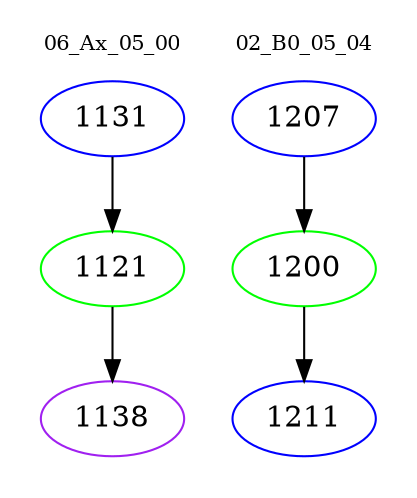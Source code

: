 digraph{
subgraph cluster_0 {
color = white
label = "06_Ax_05_00";
fontsize=10;
T0_1131 [label="1131", color="blue"]
T0_1131 -> T0_1121 [color="black"]
T0_1121 [label="1121", color="green"]
T0_1121 -> T0_1138 [color="black"]
T0_1138 [label="1138", color="purple"]
}
subgraph cluster_1 {
color = white
label = "02_B0_05_04";
fontsize=10;
T1_1207 [label="1207", color="blue"]
T1_1207 -> T1_1200 [color="black"]
T1_1200 [label="1200", color="green"]
T1_1200 -> T1_1211 [color="black"]
T1_1211 [label="1211", color="blue"]
}
}
